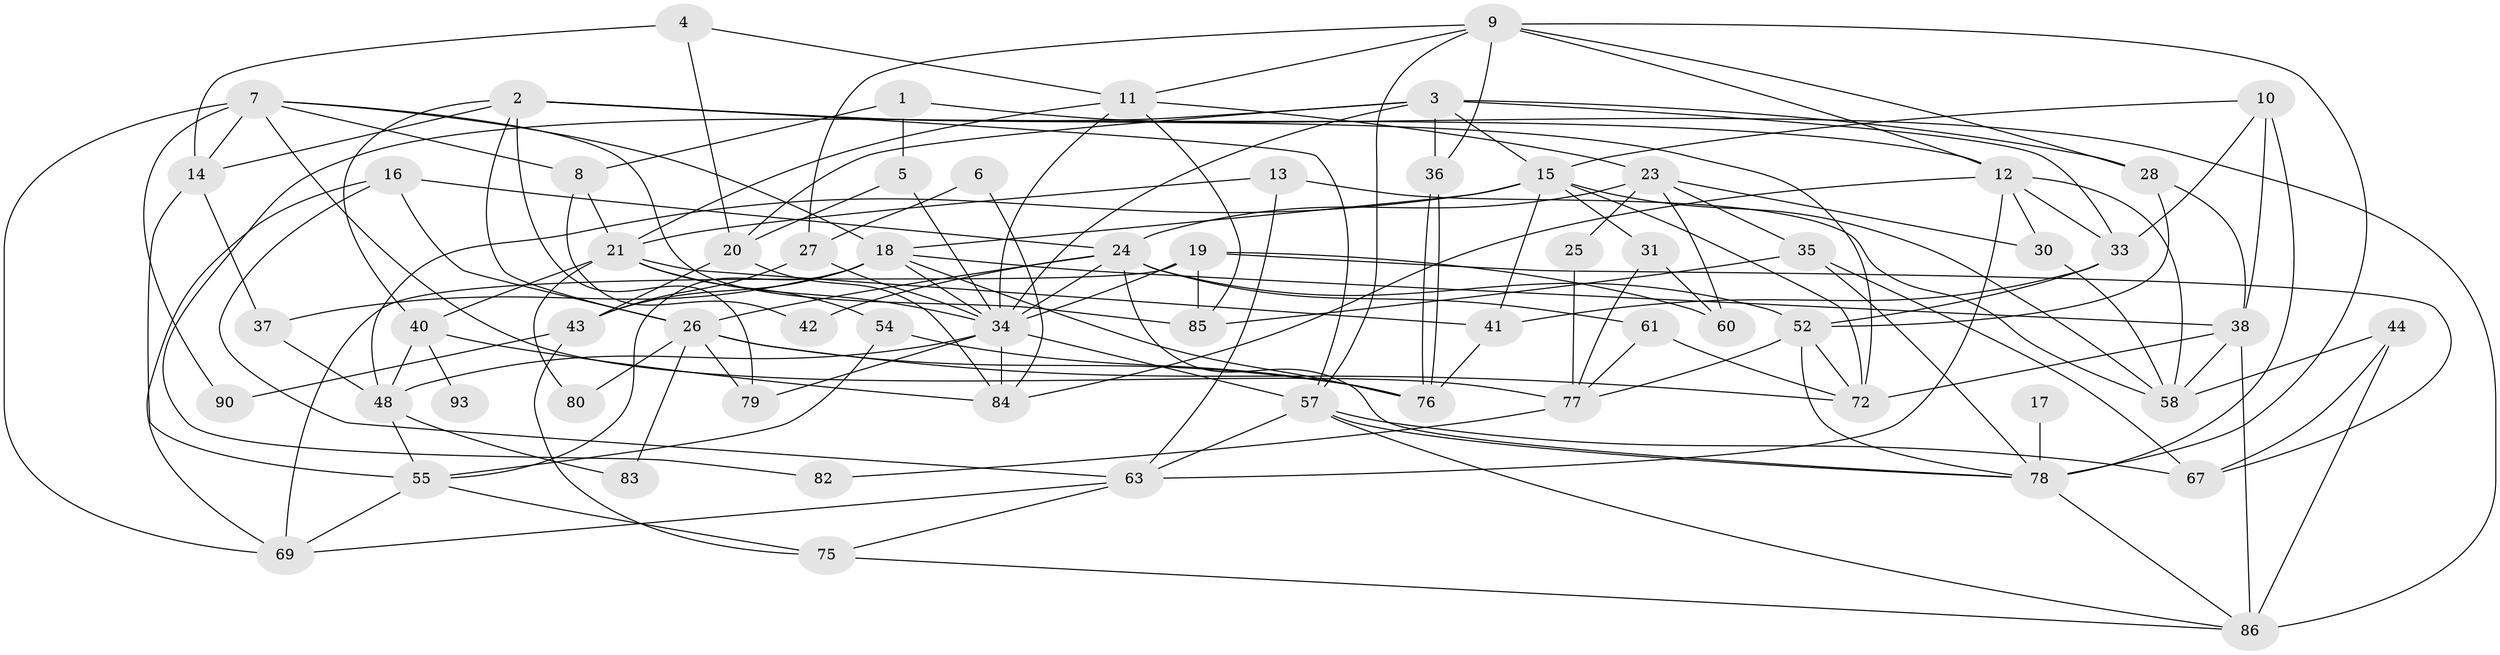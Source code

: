 // Generated by graph-tools (version 1.1) at 2025/23/03/03/25 07:23:57]
// undirected, 65 vertices, 155 edges
graph export_dot {
graph [start="1"]
  node [color=gray90,style=filled];
  1;
  2;
  3 [super="+22"];
  4 [super="+51"];
  5;
  6;
  7 [super="+81"];
  8;
  9 [super="+71"];
  10;
  11 [super="+32"];
  12 [super="+50"];
  13;
  14 [super="+29"];
  15 [super="+59"];
  16 [super="+91"];
  17;
  18 [super="+64"];
  19;
  20;
  21 [super="+68"];
  23 [super="+70"];
  24 [super="+46"];
  25;
  26 [super="+53"];
  27;
  28 [super="+39"];
  30;
  31;
  33 [super="+47"];
  34 [super="+74"];
  35;
  36;
  37;
  38 [super="+56"];
  40 [super="+45"];
  41;
  42;
  43 [super="+65"];
  44;
  48 [super="+49"];
  52;
  54;
  55;
  57 [super="+66"];
  58 [super="+62"];
  60;
  61;
  63 [super="+89"];
  67 [super="+92"];
  69 [super="+88"];
  72 [super="+73"];
  75;
  76;
  77;
  78 [super="+87"];
  79;
  80;
  82;
  83;
  84;
  85;
  86;
  90;
  93;
  1 -- 8;
  1 -- 86;
  1 -- 5;
  2 -- 14;
  2 -- 72;
  2 -- 79;
  2 -- 12;
  2 -- 57;
  2 -- 40;
  2 -- 26;
  3 -- 20;
  3 -- 28;
  3 -- 33;
  3 -- 82;
  3 -- 34;
  3 -- 36;
  3 -- 15;
  4 -- 20;
  4 -- 11;
  4 -- 14;
  5 -- 20;
  5 -- 34;
  6 -- 84;
  6 -- 27;
  7 -- 85;
  7 -- 18;
  7 -- 69;
  7 -- 8;
  7 -- 90;
  7 -- 77;
  7 -- 14;
  8 -- 42;
  8 -- 21;
  9 -- 12;
  9 -- 57;
  9 -- 36;
  9 -- 27;
  9 -- 11;
  9 -- 28;
  9 -- 78;
  10 -- 33;
  10 -- 15;
  10 -- 38;
  10 -- 78;
  11 -- 23;
  11 -- 34;
  11 -- 21;
  11 -- 85;
  12 -- 84;
  12 -- 33;
  12 -- 30;
  12 -- 63;
  12 -- 58;
  13 -- 63;
  13 -- 21;
  13 -- 58;
  14 -- 55;
  14 -- 37;
  15 -- 41;
  15 -- 58;
  15 -- 48;
  15 -- 31;
  15 -- 18;
  15 -- 72;
  16 -- 26;
  16 -- 63;
  16 -- 69;
  16 -- 24;
  17 -- 78 [weight=2];
  18 -- 76;
  18 -- 38;
  18 -- 43;
  18 -- 55;
  18 -- 37;
  18 -- 34;
  19 -- 34;
  19 -- 60;
  19 -- 69;
  19 -- 85;
  19 -- 67;
  20 -- 43;
  20 -- 84;
  21 -- 54;
  21 -- 80;
  21 -- 34;
  21 -- 41;
  21 -- 40;
  23 -- 30;
  23 -- 25;
  23 -- 60;
  23 -- 24;
  23 -- 35;
  24 -- 26;
  24 -- 42;
  24 -- 52;
  24 -- 61;
  24 -- 78;
  24 -- 34;
  25 -- 77;
  26 -- 76;
  26 -- 80;
  26 -- 83;
  26 -- 72;
  26 -- 79;
  27 -- 43;
  27 -- 34;
  28 -- 52;
  28 -- 38;
  30 -- 58;
  31 -- 60;
  31 -- 77;
  33 -- 41;
  33 -- 52;
  34 -- 79;
  34 -- 84;
  34 -- 57;
  34 -- 48;
  35 -- 85;
  35 -- 67;
  35 -- 78;
  36 -- 76;
  36 -- 76;
  37 -- 48;
  38 -- 72;
  38 -- 86;
  38 -- 58;
  40 -- 84;
  40 -- 93 [weight=2];
  40 -- 48;
  41 -- 76;
  43 -- 90;
  43 -- 75;
  44 -- 86;
  44 -- 67;
  44 -- 58;
  48 -- 83;
  48 -- 55;
  52 -- 77;
  52 -- 78;
  52 -- 72;
  54 -- 55;
  54 -- 76;
  55 -- 75;
  55 -- 69;
  57 -- 67;
  57 -- 86;
  57 -- 78;
  57 -- 63;
  61 -- 77;
  61 -- 72;
  63 -- 75;
  63 -- 69;
  75 -- 86;
  77 -- 82;
  78 -- 86;
}
